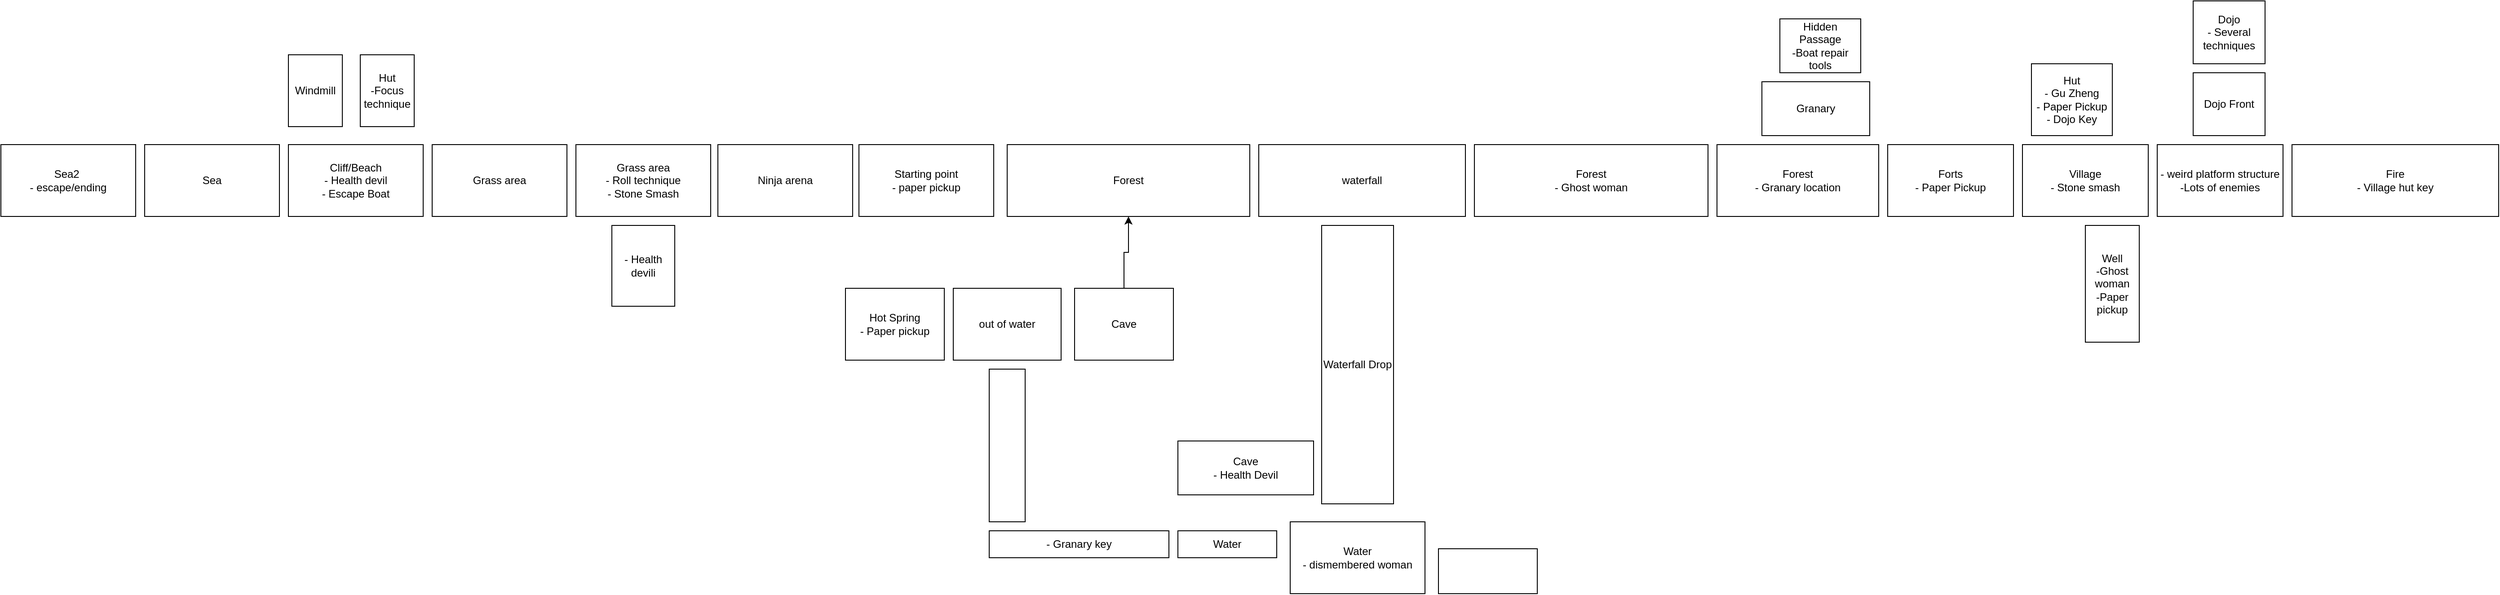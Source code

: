<mxfile version="19.0.3" type="device"><diagram id="TcHnA0DkJjZQIP-RVSq5" name="Page-1"><mxGraphModel dx="1093" dy="683" grid="1" gridSize="10" guides="1" tooltips="1" connect="1" arrows="1" fold="1" page="1" pageScale="2" pageWidth="1920" pageHeight="1200" math="0" shadow="0"><root><mxCell id="0"/><mxCell id="1" parent="0"/><mxCell id="P_FU0VNDK_Rn1eSjcwAp-1" value="Starting point&lt;br&gt;- paper pickup&lt;br&gt;" style="rounded=0;whiteSpace=wrap;html=1;" parent="1" vertex="1"><mxGeometry x="1485" y="1030" width="150" height="80" as="geometry"/></mxCell><mxCell id="P_FU0VNDK_Rn1eSjcwAp-2" value="Ninja arena&lt;br&gt;" style="rounded=0;whiteSpace=wrap;html=1;" parent="1" vertex="1"><mxGeometry x="1328" y="1030" width="150" height="80" as="geometry"/></mxCell><mxCell id="P_FU0VNDK_Rn1eSjcwAp-3" value="Grass area&lt;br&gt;- Roll technique&lt;br&gt;- Stone Smash&lt;br&gt;" style="rounded=0;whiteSpace=wrap;html=1;" parent="1" vertex="1"><mxGeometry x="1170" y="1030" width="150" height="80" as="geometry"/></mxCell><mxCell id="P_FU0VNDK_Rn1eSjcwAp-4" value="- Health devili" style="rounded=0;whiteSpace=wrap;html=1;" parent="1" vertex="1"><mxGeometry x="1210" y="1120" width="70" height="90" as="geometry"/></mxCell><mxCell id="P_FU0VNDK_Rn1eSjcwAp-5" value="Grass area&lt;br&gt;" style="rounded=0;whiteSpace=wrap;html=1;" parent="1" vertex="1"><mxGeometry x="1010" y="1030" width="150" height="80" as="geometry"/></mxCell><mxCell id="P_FU0VNDK_Rn1eSjcwAp-6" value="Cliff/Beach&lt;br&gt;- Health devil&lt;br&gt;- Escape Boat&lt;br&gt;" style="rounded=0;whiteSpace=wrap;html=1;" parent="1" vertex="1"><mxGeometry x="850" y="1030" width="150" height="80" as="geometry"/></mxCell><mxCell id="P_FU0VNDK_Rn1eSjcwAp-7" value="Sea" style="rounded=0;whiteSpace=wrap;html=1;" parent="1" vertex="1"><mxGeometry x="690" y="1030" width="150" height="80" as="geometry"/></mxCell><mxCell id="P_FU0VNDK_Rn1eSjcwAp-8" value="Sea2&amp;nbsp;&lt;br&gt;- escape/ending&lt;br&gt;" style="rounded=0;whiteSpace=wrap;html=1;" parent="1" vertex="1"><mxGeometry x="530" y="1030" width="150" height="80" as="geometry"/></mxCell><mxCell id="P_FU0VNDK_Rn1eSjcwAp-9" value="Hut&lt;br&gt;-Focus technique" style="rounded=0;whiteSpace=wrap;html=1;" parent="1" vertex="1"><mxGeometry x="930" y="930" width="60" height="80" as="geometry"/></mxCell><mxCell id="P_FU0VNDK_Rn1eSjcwAp-10" value="Windmill&lt;br&gt;" style="rounded=0;whiteSpace=wrap;html=1;" parent="1" vertex="1"><mxGeometry x="850" y="930" width="60" height="80" as="geometry"/></mxCell><mxCell id="P_FU0VNDK_Rn1eSjcwAp-11" value="Forest&lt;br&gt;" style="rounded=0;whiteSpace=wrap;html=1;" parent="1" vertex="1"><mxGeometry x="1650" y="1030" width="270" height="80" as="geometry"/></mxCell><mxCell id="P_FU0VNDK_Rn1eSjcwAp-25" style="edgeStyle=orthogonalEdgeStyle;rounded=0;orthogonalLoop=1;jettySize=auto;html=1;exitX=0.5;exitY=0;exitDx=0;exitDy=0;entryX=0.5;entryY=1;entryDx=0;entryDy=0;" parent="1" source="P_FU0VNDK_Rn1eSjcwAp-12" target="P_FU0VNDK_Rn1eSjcwAp-11" edge="1"><mxGeometry relative="1" as="geometry"/></mxCell><mxCell id="P_FU0VNDK_Rn1eSjcwAp-12" value="Cave&lt;br&gt;" style="rounded=0;whiteSpace=wrap;html=1;" parent="1" vertex="1"><mxGeometry x="1725" y="1190" width="110" height="80" as="geometry"/></mxCell><mxCell id="P_FU0VNDK_Rn1eSjcwAp-13" value="waterfall&lt;br&gt;" style="rounded=0;whiteSpace=wrap;html=1;" parent="1" vertex="1"><mxGeometry x="1930" y="1030" width="230" height="80" as="geometry"/></mxCell><mxCell id="P_FU0VNDK_Rn1eSjcwAp-14" value="Waterfall Drop&lt;br&gt;" style="rounded=0;whiteSpace=wrap;html=1;" parent="1" vertex="1"><mxGeometry x="2000" y="1120" width="80" height="310" as="geometry"/></mxCell><mxCell id="P_FU0VNDK_Rn1eSjcwAp-15" value="Water&lt;br&gt;- dismembered woman&lt;br&gt;" style="rounded=0;whiteSpace=wrap;html=1;" parent="1" vertex="1"><mxGeometry x="1965" y="1450" width="150" height="80" as="geometry"/></mxCell><mxCell id="P_FU0VNDK_Rn1eSjcwAp-16" value="" style="rounded=0;whiteSpace=wrap;html=1;" parent="1" vertex="1"><mxGeometry x="2130" y="1480" width="110" height="50" as="geometry"/></mxCell><mxCell id="P_FU0VNDK_Rn1eSjcwAp-17" value="Water&lt;br&gt;" style="rounded=0;whiteSpace=wrap;html=1;" parent="1" vertex="1"><mxGeometry x="1840" y="1460" width="110" height="30" as="geometry"/></mxCell><mxCell id="P_FU0VNDK_Rn1eSjcwAp-18" value="Cave&lt;br&gt;- Health Devil" style="rounded=0;whiteSpace=wrap;html=1;" parent="1" vertex="1"><mxGeometry x="1840" y="1360" width="151" height="60" as="geometry"/></mxCell><mxCell id="P_FU0VNDK_Rn1eSjcwAp-20" value="- Granary key" style="rounded=0;whiteSpace=wrap;html=1;" parent="1" vertex="1"><mxGeometry x="1630" y="1460" width="200" height="30" as="geometry"/></mxCell><mxCell id="P_FU0VNDK_Rn1eSjcwAp-21" value="" style="rounded=0;whiteSpace=wrap;html=1;" parent="1" vertex="1"><mxGeometry x="1630" y="1280" width="40" height="170" as="geometry"/></mxCell><mxCell id="P_FU0VNDK_Rn1eSjcwAp-22" value="out of water&lt;br&gt;" style="rounded=0;whiteSpace=wrap;html=1;" parent="1" vertex="1"><mxGeometry x="1590" y="1190" width="120" height="80" as="geometry"/></mxCell><mxCell id="P_FU0VNDK_Rn1eSjcwAp-23" value="Hot Spring&lt;br&gt;- Paper pickup" style="rounded=0;whiteSpace=wrap;html=1;" parent="1" vertex="1"><mxGeometry x="1470" y="1190" width="110" height="80" as="geometry"/></mxCell><mxCell id="P_FU0VNDK_Rn1eSjcwAp-26" value="Forest&lt;br&gt;- Ghost woman" style="rounded=0;whiteSpace=wrap;html=1;" parent="1" vertex="1"><mxGeometry x="2170" y="1030" width="260" height="80" as="geometry"/></mxCell><mxCell id="P_FU0VNDK_Rn1eSjcwAp-27" value="Forest&lt;br&gt;- Granary location" style="rounded=0;whiteSpace=wrap;html=1;" parent="1" vertex="1"><mxGeometry x="2440" y="1030" width="180" height="80" as="geometry"/></mxCell><mxCell id="P_FU0VNDK_Rn1eSjcwAp-28" value="Granary&lt;br&gt;" style="rounded=0;whiteSpace=wrap;html=1;" parent="1" vertex="1"><mxGeometry x="2490" y="960" width="120" height="60" as="geometry"/></mxCell><mxCell id="P_FU0VNDK_Rn1eSjcwAp-29" value="Hidden Passage&lt;br&gt;-Boat repair tools&lt;br&gt;" style="rounded=0;whiteSpace=wrap;html=1;" parent="1" vertex="1"><mxGeometry x="2510" y="890" width="90" height="60" as="geometry"/></mxCell><mxCell id="P_FU0VNDK_Rn1eSjcwAp-30" value="Forts&lt;br&gt;- Paper Pickup&lt;br&gt;" style="rounded=0;whiteSpace=wrap;html=1;" parent="1" vertex="1"><mxGeometry x="2630" y="1030" width="140" height="80" as="geometry"/></mxCell><mxCell id="P_FU0VNDK_Rn1eSjcwAp-31" value="Village&lt;br&gt;- Stone smash" style="rounded=0;whiteSpace=wrap;html=1;" parent="1" vertex="1"><mxGeometry x="2780" y="1030" width="140" height="80" as="geometry"/></mxCell><mxCell id="P_FU0VNDK_Rn1eSjcwAp-32" value="Well&lt;br&gt;-Ghost woman&lt;br&gt;-Paper pickup&lt;br&gt;" style="rounded=0;whiteSpace=wrap;html=1;" parent="1" vertex="1"><mxGeometry x="2850" y="1120" width="60" height="130" as="geometry"/></mxCell><mxCell id="P_FU0VNDK_Rn1eSjcwAp-33" value="Hut&lt;br&gt;- Gu Zheng&lt;br&gt;- Paper Pickup&lt;br&gt;- Dojo Key" style="rounded=0;whiteSpace=wrap;html=1;" parent="1" vertex="1"><mxGeometry x="2790" y="940" width="90" height="80" as="geometry"/></mxCell><mxCell id="P_FU0VNDK_Rn1eSjcwAp-34" value="- weird platform structure&lt;br&gt;-Lots of enemies" style="rounded=0;whiteSpace=wrap;html=1;" parent="1" vertex="1"><mxGeometry x="2930" y="1030" width="140" height="80" as="geometry"/></mxCell><mxCell id="P_FU0VNDK_Rn1eSjcwAp-35" value="Dojo Front" style="rounded=0;whiteSpace=wrap;html=1;" parent="1" vertex="1"><mxGeometry x="2970" y="950" width="80" height="70" as="geometry"/></mxCell><mxCell id="P_FU0VNDK_Rn1eSjcwAp-36" value="Dojo&lt;br&gt;- Several techniques&lt;br&gt;" style="rounded=0;whiteSpace=wrap;html=1;" parent="1" vertex="1"><mxGeometry x="2970" y="870" width="80" height="70" as="geometry"/></mxCell><mxCell id="P_FU0VNDK_Rn1eSjcwAp-37" value="Fire&lt;br&gt;- Village hut key" style="rounded=0;whiteSpace=wrap;html=1;" parent="1" vertex="1"><mxGeometry x="3080" y="1030" width="230" height="80" as="geometry"/></mxCell></root></mxGraphModel></diagram></mxfile>